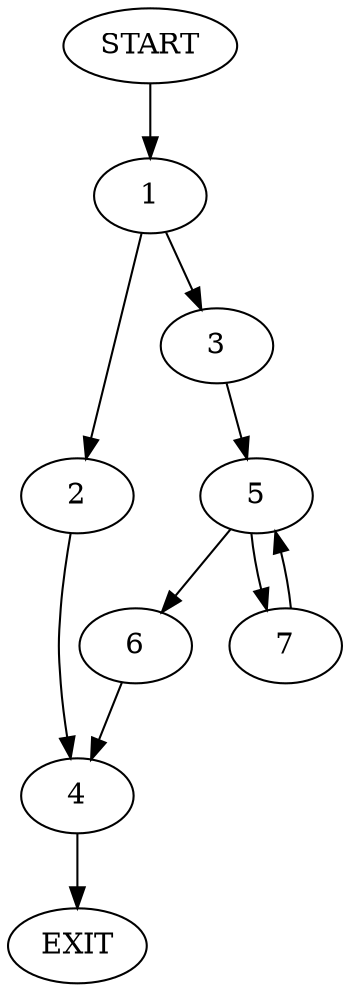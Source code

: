 digraph {
0 [label="START"]
8 [label="EXIT"]
0 -> 1
1 -> 2
1 -> 3
2 -> 4
3 -> 5
4 -> 8
5 -> 6
5 -> 7
6 -> 4
7 -> 5
}
